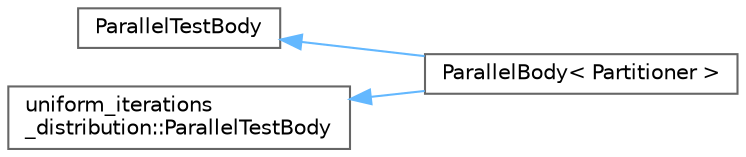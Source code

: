 digraph "类继承关系图"
{
 // LATEX_PDF_SIZE
  bgcolor="transparent";
  edge [fontname=Helvetica,fontsize=10,labelfontname=Helvetica,labelfontsize=10];
  node [fontname=Helvetica,fontsize=10,shape=box,height=0.2,width=0.4];
  rankdir="LR";
  Node0 [id="Node000000",label="ParallelTestBody",height=0.2,width=0.4,color="grey40", fillcolor="white", style="filled",URL="$class_parallel_test_body.html",tooltip=" "];
  Node0 -> Node1 [id="edge5723_Node000000_Node000001",dir="back",color="steelblue1",style="solid",tooltip=" "];
  Node1 [id="Node000001",label="ParallelBody\< Partitioner \>",height=0.2,width=0.4,color="grey40", fillcolor="white", style="filled",URL="$class_parallel_body.html",tooltip=" "];
  Node2 [id="Node000002",label="uniform_iterations\l_distribution::ParallelTestBody",height=0.2,width=0.4,color="grey40", fillcolor="white", style="filled",URL="$classuniform__iterations__distribution_1_1_parallel_test_body.html",tooltip=" "];
  Node2 -> Node1 [id="edge5724_Node000002_Node000001",dir="back",color="steelblue1",style="solid",tooltip=" "];
}
